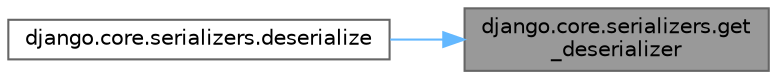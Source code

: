 digraph "django.core.serializers.get_deserializer"
{
 // LATEX_PDF_SIZE
  bgcolor="transparent";
  edge [fontname=Helvetica,fontsize=10,labelfontname=Helvetica,labelfontsize=10];
  node [fontname=Helvetica,fontsize=10,shape=box,height=0.2,width=0.4];
  rankdir="RL";
  Node1 [id="Node000001",label="django.core.serializers.get\l_deserializer",height=0.2,width=0.4,color="gray40", fillcolor="grey60", style="filled", fontcolor="black",tooltip=" "];
  Node1 -> Node2 [id="edge1_Node000001_Node000002",dir="back",color="steelblue1",style="solid",tooltip=" "];
  Node2 [id="Node000002",label="django.core.serializers.deserialize",height=0.2,width=0.4,color="grey40", fillcolor="white", style="filled",URL="$namespacedjango_1_1core_1_1serializers.html#a60d8de446fe60fd8336f95df641cc6c3",tooltip=" "];
}
